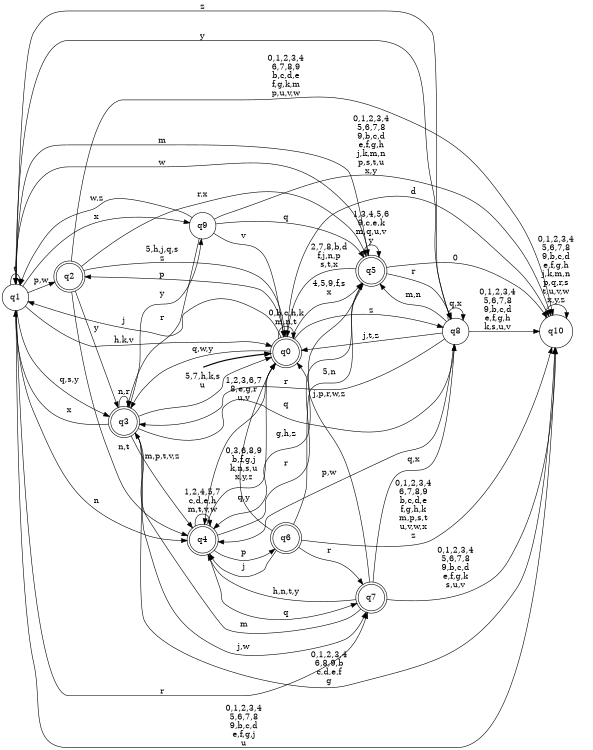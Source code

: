 digraph BlueStar {
__start0 [style = invis, shape = none, label = "", width = 0, height = 0];

rankdir=LR;
size="8,5";

s0 [style="rounded,filled", color="black", fillcolor="white" shape="doublecircle", label="q0"];
s1 [style="filled", color="black", fillcolor="white" shape="circle", label="q1"];
s2 [style="rounded,filled", color="black", fillcolor="white" shape="doublecircle", label="q2"];
s3 [style="rounded,filled", color="black", fillcolor="white" shape="doublecircle", label="q3"];
s4 [style="rounded,filled", color="black", fillcolor="white" shape="doublecircle", label="q4"];
s5 [style="rounded,filled", color="black", fillcolor="white" shape="doublecircle", label="q5"];
s6 [style="rounded,filled", color="black", fillcolor="white" shape="doublecircle", label="q6"];
s7 [style="rounded,filled", color="black", fillcolor="white" shape="doublecircle", label="q7"];
s8 [style="filled", color="black", fillcolor="white" shape="circle", label="q8"];
s9 [style="filled", color="black", fillcolor="white" shape="circle", label="q9"];
s10 [style="filled", color="black", fillcolor="white" shape="circle", label="q10"];
subgraph cluster_main { 
	graph [pad=".75", ranksep="0.15", nodesep="0.15"];
	 style=invis; 
	__start0 -> s0 [penwidth=2];
}
s0 -> s0 [label="0,b,c,h,k\nm,n,t"];
s0 -> s1 [label="j"];
s0 -> s2 [label="p"];
s0 -> s3 [label="q,w,y"];
s0 -> s4 [label="1,2,3,6,7\n8,e,g,r\nu,v"];
s0 -> s5 [label="4,5,9,f,s\nx"];
s0 -> s8 [label="z"];
s0 -> s10 [label="d"];
s1 -> s0 [label="h,k,v"];
s1 -> s1 [label="t"];
s1 -> s2 [label="p,w"];
s1 -> s3 [label="q,s,y"];
s1 -> s4 [label="n"];
s1 -> s5 [label="m"];
s1 -> s7 [label="r"];
s1 -> s8 [label="z"];
s1 -> s9 [label="x"];
s1 -> s10 [label="0,1,2,3,4\n5,6,7,8\n9,b,c,d\ne,f,g,j\nu"];
s2 -> s0 [label="5,h,j,q,s\nz"];
s2 -> s3 [label="y"];
s2 -> s4 [label="n,t"];
s2 -> s5 [label="r,x"];
s2 -> s10 [label="0,1,2,3,4\n6,7,8,9\nb,c,d,e\nf,g,k,m\np,u,v,w"];
s3 -> s0 [label="5,7,h,k,s\nu"];
s3 -> s1 [label="x"];
s3 -> s3 [label="n,r"];
s3 -> s4 [label="m,p,t,v,z"];
s3 -> s7 [label="j,w"];
s3 -> s8 [label="q"];
s3 -> s9 [label="y"];
s3 -> s10 [label="0,1,2,3,4\n6,8,9,b\nc,d,e,f\ng"];
s4 -> s0 [label="0,3,6,8,9\nb,f,g,j\nk,n,s,u\nx,y,z"];
s4 -> s4 [label="1,2,4,5,7\nc,d,e,h\nm,t,v,w"];
s4 -> s5 [label="r"];
s4 -> s6 [label="p"];
s4 -> s7 [label="q"];
s5 -> s0 [label="2,7,8,b,d\nf,j,n,p\ns,t,x"];
s5 -> s1 [label="w"];
s5 -> s4 [label="g,h,z"];
s5 -> s5 [label="1,3,4,5,6\n9,c,e,k\nm,q,u,v\ny"];
s5 -> s8 [label="r"];
s5 -> s10 [label="0"];
s6 -> s0 [label="q,y"];
s6 -> s4 [label="j"];
s6 -> s5 [label="5,n"];
s6 -> s7 [label="r"];
s6 -> s10 [label="0,1,2,3,4\n6,7,8,9\nb,c,d,e\nf,g,h,k\nm,p,s,t\nu,v,w,x\nz"];
s7 -> s0 [label="j,p,r,w,z"];
s7 -> s3 [label="m"];
s7 -> s4 [label="h,n,t,y"];
s7 -> s8 [label="q,x"];
s7 -> s10 [label="0,1,2,3,4\n5,6,7,8\n9,b,c,d\ne,f,g,k\ns,u,v"];
s8 -> s0 [label="j,t,z"];
s8 -> s1 [label="y"];
s8 -> s3 [label="r"];
s8 -> s4 [label="p,w"];
s8 -> s5 [label="m,n"];
s8 -> s8 [label="q,x"];
s8 -> s10 [label="0,1,2,3,4\n5,6,7,8\n9,b,c,d\ne,f,g,h\nk,s,u,v"];
s9 -> s0 [label="v"];
s9 -> s1 [label="w,z"];
s9 -> s3 [label="r"];
s9 -> s5 [label="q"];
s9 -> s10 [label="0,1,2,3,4\n5,6,7,8\n9,b,c,d\ne,f,g,h\nj,k,m,n\np,s,t,u\nx,y"];
s10 -> s10 [label="0,1,2,3,4\n5,6,7,8\n9,b,c,d\ne,f,g,h\nj,k,m,n\np,q,r,s\nt,u,v,w\nx,y,z"];

}